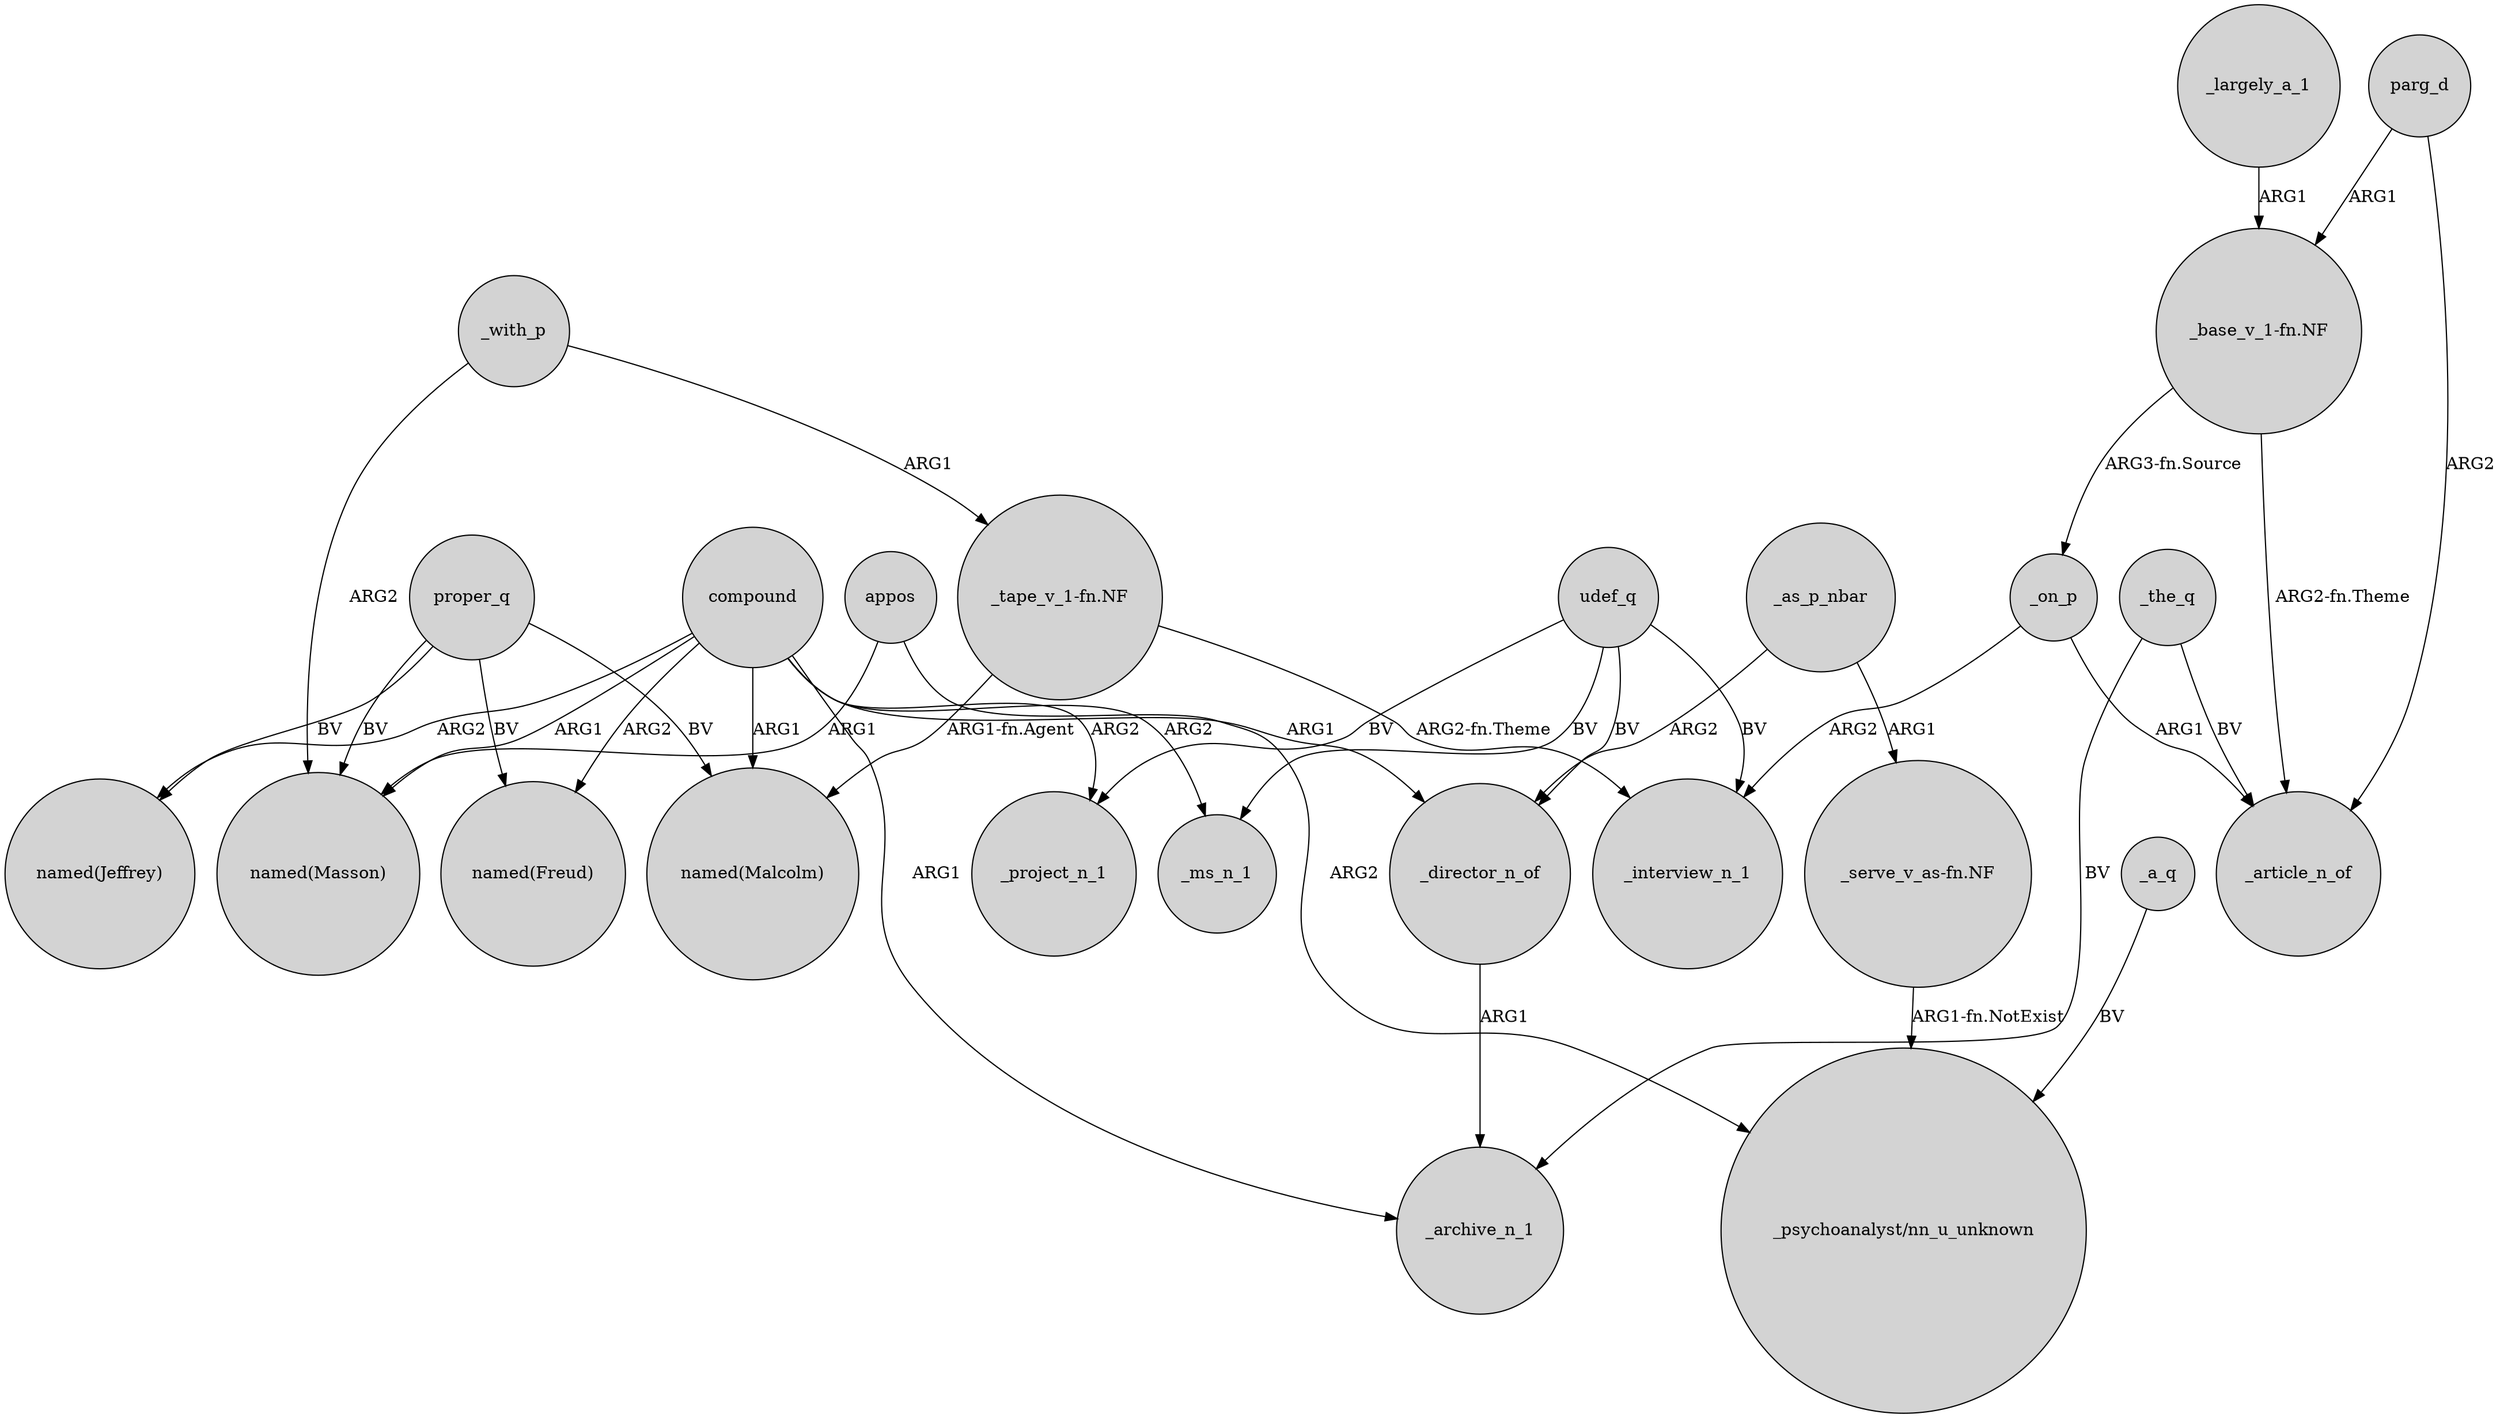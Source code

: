 digraph {
	node [shape=circle style=filled]
	_with_p -> "_tape_v_1-fn.NF" [label=ARG1]
	"_serve_v_as-fn.NF" -> "_psychoanalyst/nn_u_unknown" [label="ARG1-fn.NotExist"]
	parg_d -> _article_n_of [label=ARG2]
	proper_q -> "named(Malcolm)" [label=BV]
	udef_q -> _project_n_1 [label=BV]
	_on_p -> _article_n_of [label=ARG1]
	_as_p_nbar -> "_serve_v_as-fn.NF" [label=ARG1]
	compound -> "named(Freud)" [label=ARG2]
	appos -> "named(Masson)" [label=ARG1]
	compound -> _ms_n_1 [label=ARG2]
	_director_n_of -> _archive_n_1 [label=ARG1]
	"_base_v_1-fn.NF" -> _on_p [label="ARG3-fn.Source"]
	_with_p -> "named(Masson)" [label=ARG2]
	_the_q -> _archive_n_1 [label=BV]
	udef_q -> _ms_n_1 [label=BV]
	compound -> "named(Jeffrey)" [label=ARG2]
	_the_q -> _article_n_of [label=BV]
	proper_q -> "named(Masson)" [label=BV]
	appos -> "_psychoanalyst/nn_u_unknown" [label=ARG2]
	compound -> _project_n_1 [label=ARG2]
	_largely_a_1 -> "_base_v_1-fn.NF" [label=ARG1]
	_a_q -> "_psychoanalyst/nn_u_unknown" [label=BV]
	"_base_v_1-fn.NF" -> _article_n_of [label="ARG2-fn.Theme"]
	compound -> _archive_n_1 [label=ARG1]
	compound -> "named(Malcolm)" [label=ARG1]
	"_tape_v_1-fn.NF" -> "named(Malcolm)" [label="ARG1-fn.Agent"]
	compound -> "named(Masson)" [label=ARG1]
	_on_p -> _interview_n_1 [label=ARG2]
	proper_q -> "named(Freud)" [label=BV]
	proper_q -> "named(Jeffrey)" [label=BV]
	compound -> _director_n_of [label=ARG1]
	parg_d -> "_base_v_1-fn.NF" [label=ARG1]
	udef_q -> _director_n_of [label=BV]
	udef_q -> _interview_n_1 [label=BV]
	_as_p_nbar -> _director_n_of [label=ARG2]
	"_tape_v_1-fn.NF" -> _interview_n_1 [label="ARG2-fn.Theme"]
}

